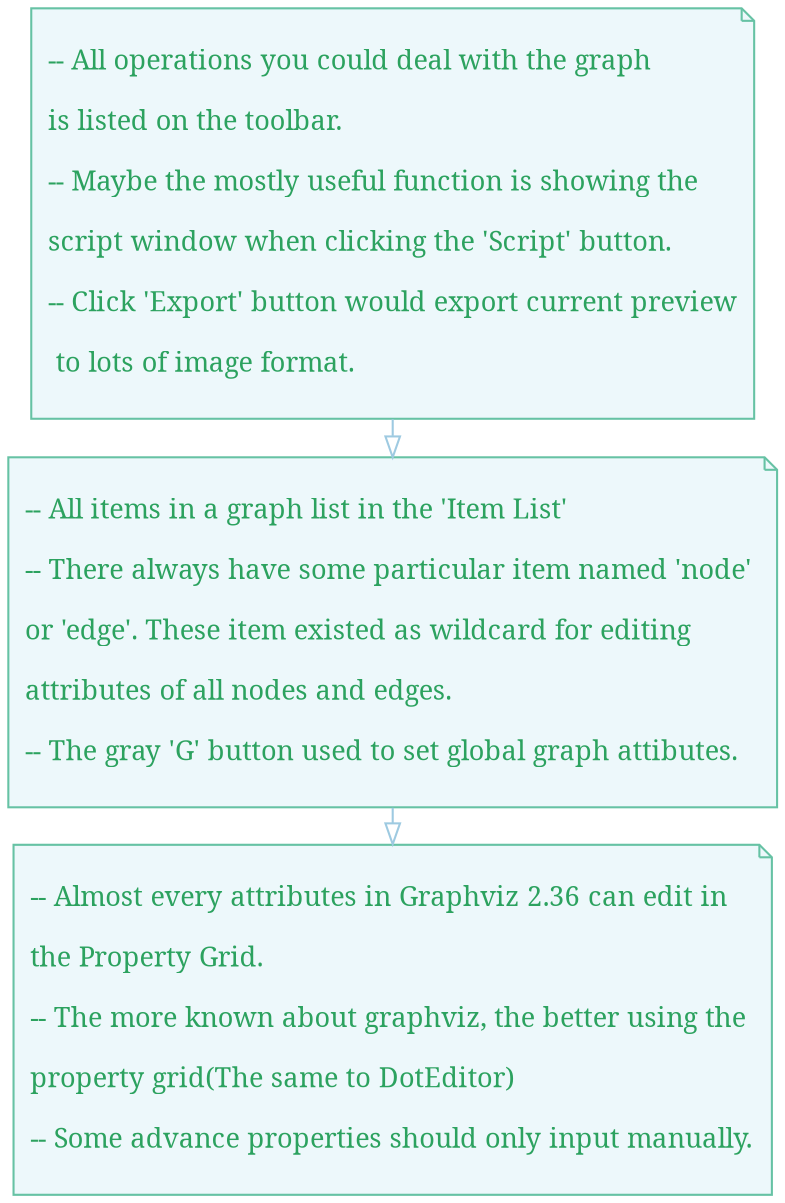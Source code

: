 digraph G {
rankdir="LR";
splines="true";
penwidth="0.1";
edge [comment="Wildcard edge", fontcolor=3, fontname="sans-serif", arrowhead="onormal", colorscheme="blues3", color=2, fontsize=10];
node [fontname="serif", fontsize=13, fillcolor="1", colorscheme="blues4", color="2", fontcolor="4", style="filled"];
subgraph "hint" {
rank="min";
edge [comment="subgraph edge wildcard"];
node [comment="subgraph node wildcard", style="filled", colorscheme="bugn5", color="3", fontname="serif", shape="note", fillcolor="1", fontcolor="4"];
"hint_item_list" [label="
-- All items in a graph list in the 'Item List'\l
-- There always have some particular item named 'node' \l
or 'edge'. These item existed as wildcard for editing \l
attributes of all nodes and edges.\l
-- The gray 'G' button used to set global graph attibutes.\l
"];
"hint_toolbar" [label="
-- All operations you could deal with the graph \l
is listed on the toolbar.\l
-- Maybe the mostly useful function is showing the \l
script window when clicking the 'Script' button.\l
-- Click 'Export' button would export current preview\l
 to lots of image format.\l
"];
"hint_properties" [label="
-- Almost every attributes in Graphviz 2.36 can edit in \l
the Property Grid.\l
-- The more known about graphviz, the better using the \l
property grid(The same to DotEditor) \l
-- Some advance properties should only input manually.\l
"];
}

"hint_toolbar" -> "hint_item_list";
"hint_item_list" -> "hint_properties";
}
